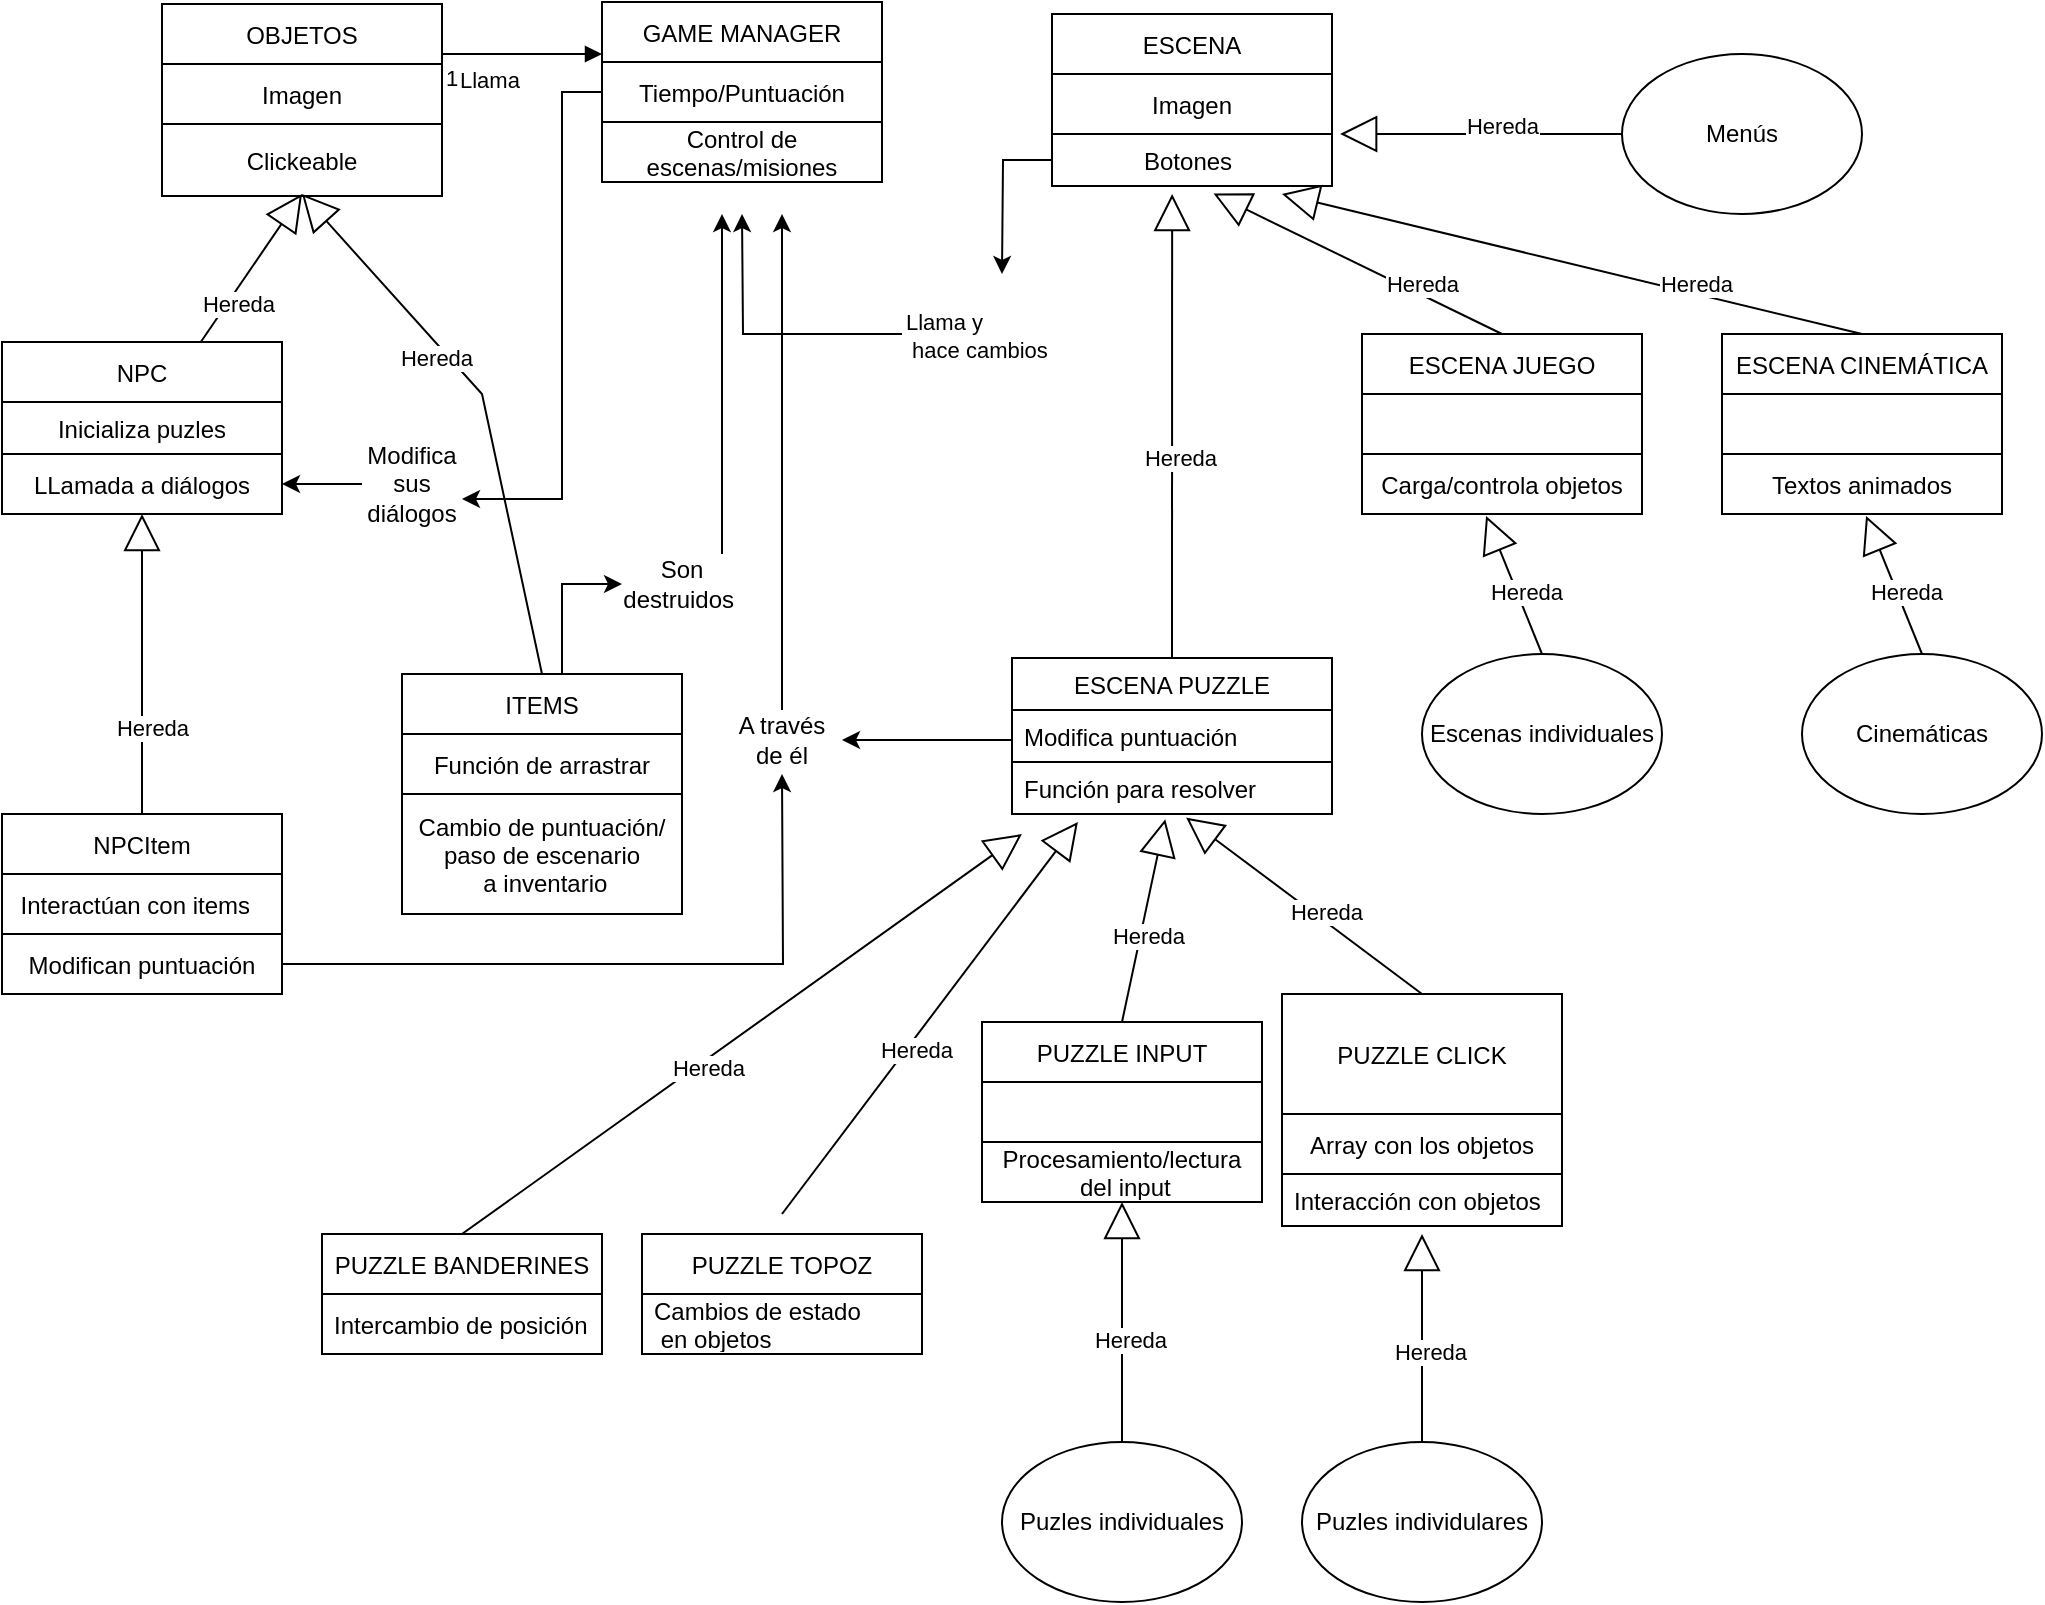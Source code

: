 <mxfile version="16.0.0" type="device"><diagram id="DGmw9K7GIaKPzrlbkwIC" name="Page-1"><mxGraphModel dx="1422" dy="794" grid="1" gridSize="10" guides="1" tooltips="1" connect="1" arrows="1" fold="1" page="1" pageScale="1" pageWidth="1600" pageHeight="900" math="0" shadow="0"><root><mxCell id="0"/><mxCell id="1" parent="0"/><mxCell id="qrfRz9lv0cAQo2jDePgL-1" value="OBJETOS" style="swimlane;fontStyle=0;childLayout=stackLayout;horizontal=1;startSize=30;horizontalStack=0;resizeParent=1;resizeParentMax=0;resizeLast=0;collapsible=1;marginBottom=0;" parent="1" vertex="1"><mxGeometry x="540" y="745" width="140" height="96" as="geometry"/></mxCell><mxCell id="qrfRz9lv0cAQo2jDePgL-3" value="Imagen" style="text;strokeColor=none;fillColor=none;align=center;verticalAlign=middle;spacingLeft=4;spacingRight=4;overflow=hidden;points=[[0,0.5],[1,0.5]];portConstraint=eastwest;rotatable=0;" parent="qrfRz9lv0cAQo2jDePgL-1" vertex="1"><mxGeometry y="30" width="140" height="30" as="geometry"/></mxCell><mxCell id="QToZWzW9HsHZbET4avzT-18" value="Clickeable" style="text;strokeColor=default;fillColor=none;align=center;verticalAlign=middle;spacingLeft=4;spacingRight=4;overflow=hidden;rotatable=0;points=[[0,0.5],[1,0.5]];portConstraint=eastwest;" parent="qrfRz9lv0cAQo2jDePgL-1" vertex="1"><mxGeometry y="60" width="140" height="36" as="geometry"/></mxCell><mxCell id="4qA1METVeUb-P-oUadDd-20" style="edgeStyle=orthogonalEdgeStyle;rounded=0;orthogonalLoop=1;jettySize=auto;html=1;entryX=0;entryY=0.5;entryDx=0;entryDy=0;" parent="1" source="qrfRz9lv0cAQo2jDePgL-8" target="4qA1METVeUb-P-oUadDd-19" edge="1"><mxGeometry relative="1" as="geometry"><Array as="points"><mxPoint x="740" y="1035"/></Array></mxGeometry></mxCell><mxCell id="qrfRz9lv0cAQo2jDePgL-8" value="ITEMS" style="swimlane;fontStyle=0;childLayout=stackLayout;horizontal=1;startSize=30;horizontalStack=0;resizeParent=1;resizeParentMax=0;resizeLast=0;collapsible=1;marginBottom=0;" parent="1" vertex="1"><mxGeometry x="660" y="1080" width="140" height="120" as="geometry"/></mxCell><mxCell id="qrfRz9lv0cAQo2jDePgL-9" value="Función de arrastrar" style="text;strokeColor=default;fillColor=none;align=center;verticalAlign=middle;spacingLeft=4;spacingRight=4;overflow=hidden;points=[[0,0.5],[1,0.5]];portConstraint=eastwest;rotatable=0;" parent="qrfRz9lv0cAQo2jDePgL-8" vertex="1"><mxGeometry y="30" width="140" height="30" as="geometry"/></mxCell><mxCell id="qrfRz9lv0cAQo2jDePgL-10" value="Cambio de puntuación/&#10;paso de escenario&#10; a inventario" style="text;strokeColor=none;fillColor=none;align=center;verticalAlign=middle;spacingLeft=4;spacingRight=4;overflow=hidden;points=[[0,0.5],[1,0.5]];portConstraint=eastwest;rotatable=0;" parent="qrfRz9lv0cAQo2jDePgL-8" vertex="1"><mxGeometry y="60" width="140" height="60" as="geometry"/></mxCell><mxCell id="4qA1METVeUb-P-oUadDd-47" style="edgeStyle=orthogonalEdgeStyle;rounded=0;orthogonalLoop=1;jettySize=auto;html=1;entryX=1;entryY=0.75;entryDx=0;entryDy=0;" parent="1" source="qrfRz9lv0cAQo2jDePgL-12" target="4qA1METVeUb-P-oUadDd-34" edge="1"><mxGeometry relative="1" as="geometry"><Array as="points"><mxPoint x="740" y="789"/><mxPoint x="740" y="993"/></Array></mxGeometry></mxCell><mxCell id="qrfRz9lv0cAQo2jDePgL-12" value="GAME MANAGER" style="swimlane;fontStyle=0;childLayout=stackLayout;horizontal=1;startSize=30;horizontalStack=0;resizeParent=1;resizeParentMax=0;resizeLast=0;collapsible=1;marginBottom=0;" parent="1" vertex="1"><mxGeometry x="760" y="744" width="140" height="90" as="geometry"><mxRectangle x="540" y="20" width="130" height="30" as="alternateBounds"/></mxGeometry></mxCell><mxCell id="qrfRz9lv0cAQo2jDePgL-15" value="Tiempo/Puntuación" style="text;strokeColor=none;fillColor=none;align=center;verticalAlign=middle;spacingLeft=4;spacingRight=4;overflow=hidden;points=[[0,0.5],[1,0.5]];portConstraint=eastwest;rotatable=0;" parent="qrfRz9lv0cAQo2jDePgL-12" vertex="1"><mxGeometry y="30" width="140" height="30" as="geometry"/></mxCell><mxCell id="qrfRz9lv0cAQo2jDePgL-13" value="Control de&#10;escenas/misiones" style="text;strokeColor=default;fillColor=none;align=center;verticalAlign=middle;spacingLeft=4;spacingRight=4;overflow=hidden;points=[[0,0.5],[1,0.5]];portConstraint=eastwest;rotatable=0;" parent="qrfRz9lv0cAQo2jDePgL-12" vertex="1"><mxGeometry y="60" width="140" height="30" as="geometry"/></mxCell><mxCell id="qrfRz9lv0cAQo2jDePgL-16" value="ESCENA" style="swimlane;fontStyle=0;childLayout=stackLayout;horizontal=1;startSize=30;horizontalStack=0;resizeParent=1;resizeParentMax=0;resizeLast=0;collapsible=1;marginBottom=0;" parent="1" vertex="1"><mxGeometry x="985" y="750" width="140" height="86" as="geometry"/></mxCell><mxCell id="qrfRz9lv0cAQo2jDePgL-17" value="Imagen" style="text;strokeColor=none;fillColor=none;align=center;verticalAlign=middle;spacingLeft=4;spacingRight=4;overflow=hidden;points=[[0,0.5],[1,0.5]];portConstraint=eastwest;rotatable=0;" parent="qrfRz9lv0cAQo2jDePgL-16" vertex="1"><mxGeometry y="30" width="140" height="30" as="geometry"/></mxCell><mxCell id="QToZWzW9HsHZbET4avzT-53" value="            Botones" style="text;strokeColor=default;fillColor=none;align=left;verticalAlign=top;spacingLeft=4;spacingRight=4;overflow=hidden;rotatable=0;points=[[0,0.5],[1,0.5]];portConstraint=eastwest;" parent="qrfRz9lv0cAQo2jDePgL-16" vertex="1"><mxGeometry y="60" width="140" height="26" as="geometry"/></mxCell><mxCell id="qrfRz9lv0cAQo2jDePgL-22" value="ESCENA JUEGO" style="swimlane;fontStyle=0;childLayout=stackLayout;horizontal=1;startSize=30;horizontalStack=0;resizeParent=1;resizeParentMax=0;resizeLast=0;collapsible=1;marginBottom=0;" parent="1" vertex="1"><mxGeometry x="1140" y="910" width="140" height="90" as="geometry"/></mxCell><mxCell id="qrfRz9lv0cAQo2jDePgL-23" value="  " style="text;strokeColor=default;fillColor=none;align=center;verticalAlign=middle;spacingLeft=4;spacingRight=4;overflow=hidden;points=[[0,0.5],[1,0.5]];portConstraint=eastwest;rotatable=0;" parent="qrfRz9lv0cAQo2jDePgL-22" vertex="1"><mxGeometry y="30" width="140" height="30" as="geometry"/></mxCell><mxCell id="qrfRz9lv0cAQo2jDePgL-24" value="Carga/controla objetos" style="text;strokeColor=none;fillColor=none;align=center;verticalAlign=middle;spacingLeft=4;spacingRight=4;overflow=hidden;points=[[0,0.5],[1,0.5]];portConstraint=eastwest;rotatable=0;" parent="qrfRz9lv0cAQo2jDePgL-22" vertex="1"><mxGeometry y="60" width="140" height="30" as="geometry"/></mxCell><mxCell id="qrfRz9lv0cAQo2jDePgL-25" value="PUZZLE INPUT" style="swimlane;fontStyle=0;childLayout=stackLayout;horizontal=1;startSize=30;horizontalStack=0;resizeParent=1;resizeParentMax=0;resizeLast=0;collapsible=1;marginBottom=0;" parent="1" vertex="1"><mxGeometry x="950" y="1254" width="140" height="90" as="geometry"/></mxCell><mxCell id="qrfRz9lv0cAQo2jDePgL-26" value="  " style="text;strokeColor=default;fillColor=none;align=left;verticalAlign=middle;spacingLeft=4;spacingRight=4;overflow=hidden;points=[[0,0.5],[1,0.5]];portConstraint=eastwest;rotatable=0;" parent="qrfRz9lv0cAQo2jDePgL-25" vertex="1"><mxGeometry y="30" width="140" height="30" as="geometry"/></mxCell><mxCell id="qrfRz9lv0cAQo2jDePgL-27" value="Procesamiento/lectura&#10; del input" style="text;strokeColor=none;fillColor=none;align=center;verticalAlign=middle;spacingLeft=4;spacingRight=4;overflow=hidden;points=[[0,0.5],[1,0.5]];portConstraint=eastwest;rotatable=0;" parent="qrfRz9lv0cAQo2jDePgL-25" vertex="1"><mxGeometry y="60" width="140" height="30" as="geometry"/></mxCell><mxCell id="qrfRz9lv0cAQo2jDePgL-33" value="PUZZLE CLICK" style="swimlane;fontStyle=0;childLayout=stackLayout;horizontal=1;startSize=60;horizontalStack=0;resizeParent=1;resizeParentMax=0;resizeLast=0;collapsible=1;marginBottom=0;" parent="1" vertex="1"><mxGeometry x="1100" y="1240" width="140" height="116" as="geometry"/></mxCell><mxCell id="qrfRz9lv0cAQo2jDePgL-34" value="Array con los objetos" style="text;strokeColor=default;fillColor=none;align=center;verticalAlign=middle;spacingLeft=4;spacingRight=4;overflow=hidden;points=[[0,0.5],[1,0.5]];portConstraint=eastwest;rotatable=0;" parent="qrfRz9lv0cAQo2jDePgL-33" vertex="1"><mxGeometry y="60" width="140" height="30" as="geometry"/></mxCell><mxCell id="QToZWzW9HsHZbET4avzT-44" value="Interacción con objetos" style="text;strokeColor=none;fillColor=none;align=left;verticalAlign=top;spacingLeft=4;spacingRight=4;overflow=hidden;rotatable=0;points=[[0,0.5],[1,0.5]];portConstraint=eastwest;" parent="qrfRz9lv0cAQo2jDePgL-33" vertex="1"><mxGeometry y="90" width="140" height="26" as="geometry"/></mxCell><mxCell id="QToZWzW9HsHZbET4avzT-2" value="NPC" style="swimlane;fontStyle=0;childLayout=stackLayout;horizontal=1;startSize=30;horizontalStack=0;resizeParent=1;resizeParentMax=0;resizeLast=0;collapsible=1;marginBottom=0;" parent="1" vertex="1"><mxGeometry x="460" y="914" width="140" height="86" as="geometry"><mxRectangle x="90" y="910" width="150" height="30" as="alternateBounds"/></mxGeometry></mxCell><mxCell id="QToZWzW9HsHZbET4avzT-46" value="Inicializa puzles" style="text;strokeColor=none;fillColor=none;align=center;verticalAlign=top;spacingLeft=4;spacingRight=4;overflow=hidden;rotatable=0;points=[[0,0.5],[1,0.5]];portConstraint=eastwest;" parent="QToZWzW9HsHZbET4avzT-2" vertex="1"><mxGeometry y="30" width="140" height="26" as="geometry"/></mxCell><mxCell id="QToZWzW9HsHZbET4avzT-3" value="LLamada a diálogos" style="text;strokeColor=default;fillColor=none;align=center;verticalAlign=middle;spacingLeft=4;spacingRight=4;overflow=hidden;points=[[0,0.5],[1,0.5]];portConstraint=eastwest;rotatable=0;" parent="QToZWzW9HsHZbET4avzT-2" vertex="1"><mxGeometry y="56" width="140" height="30" as="geometry"/></mxCell><mxCell id="QToZWzW9HsHZbET4avzT-15" value="Llama" style="endArrow=block;endFill=1;html=1;edgeStyle=orthogonalEdgeStyle;align=left;verticalAlign=top;rounded=0;exitX=1;exitY=0.5;exitDx=0;exitDy=0;" parent="1" source="qrfRz9lv0cAQo2jDePgL-3" edge="1"><mxGeometry x="-0.471" relative="1" as="geometry"><mxPoint x="760" y="1044" as="sourcePoint"/><mxPoint x="760" y="770" as="targetPoint"/><Array as="points"><mxPoint x="680" y="770"/></Array><mxPoint as="offset"/></mxGeometry></mxCell><mxCell id="QToZWzW9HsHZbET4avzT-16" value="1" style="edgeLabel;resizable=0;html=1;align=left;verticalAlign=bottom;" parent="QToZWzW9HsHZbET4avzT-15" connectable="0" vertex="1"><mxGeometry x="-1" relative="1" as="geometry"/></mxCell><mxCell id="QToZWzW9HsHZbET4avzT-26" value="Hereda" style="endArrow=block;endSize=16;endFill=0;html=1;rounded=0;exitX=0.5;exitY=0;exitDx=0;exitDy=0;" parent="1" source="qrfRz9lv0cAQo2jDePgL-8" edge="1"><mxGeometry x="0.238" y="5" width="160" relative="1" as="geometry"><mxPoint x="530" y="1134" as="sourcePoint"/><mxPoint x="610" y="840" as="targetPoint"/><mxPoint as="offset"/><Array as="points"><mxPoint x="700" y="940"/></Array></mxGeometry></mxCell><mxCell id="QToZWzW9HsHZbET4avzT-33" value="Hereda" style="endArrow=block;endSize=16;endFill=0;html=1;rounded=0;exitX=0.5;exitY=0;exitDx=0;exitDy=0;entryX=0.577;entryY=1.146;entryDx=0;entryDy=0;entryPerimeter=0;" parent="1" source="qrfRz9lv0cAQo2jDePgL-22" target="QToZWzW9HsHZbET4avzT-53" edge="1"><mxGeometry x="-0.418" y="-5" width="160" relative="1" as="geometry"><mxPoint x="740" y="1134" as="sourcePoint"/><mxPoint x="620" y="976.01" as="targetPoint"/><mxPoint as="offset"/></mxGeometry></mxCell><mxCell id="QToZWzW9HsHZbET4avzT-37" value="ESCENA PUZZLE" style="swimlane;fontStyle=0;align=center;verticalAlign=top;childLayout=stackLayout;horizontal=1;startSize=26;horizontalStack=0;resizeParent=1;resizeParentMax=0;resizeLast=0;collapsible=1;marginBottom=0;strokeColor=default;fillColor=none;" parent="1" vertex="1"><mxGeometry x="965" y="1072" width="160" height="78" as="geometry"/></mxCell><mxCell id="QToZWzW9HsHZbET4avzT-58" value="Modifica puntuación" style="text;strokeColor=default;fillColor=none;align=left;verticalAlign=top;spacingLeft=4;spacingRight=4;overflow=hidden;rotatable=0;points=[[0,0.5],[1,0.5]];portConstraint=eastwest;" parent="QToZWzW9HsHZbET4avzT-37" vertex="1"><mxGeometry y="26" width="160" height="26" as="geometry"/></mxCell><mxCell id="QToZWzW9HsHZbET4avzT-38" value="Función para resolver" style="text;strokeColor=none;fillColor=none;align=left;verticalAlign=top;spacingLeft=4;spacingRight=4;overflow=hidden;rotatable=0;points=[[0,0.5],[1,0.5]];portConstraint=eastwest;" parent="QToZWzW9HsHZbET4avzT-37" vertex="1"><mxGeometry y="52" width="160" height="26" as="geometry"/></mxCell><mxCell id="QToZWzW9HsHZbET4avzT-41" value="Hereda" style="endArrow=block;endSize=16;endFill=0;html=1;rounded=0;exitX=0.5;exitY=0;exitDx=0;exitDy=0;entryX=0.429;entryY=1.154;entryDx=0;entryDy=0;entryPerimeter=0;" parent="1" source="QToZWzW9HsHZbET4avzT-37" target="QToZWzW9HsHZbET4avzT-53" edge="1"><mxGeometry x="-0.139" y="-4" width="160" relative="1" as="geometry"><mxPoint x="1010" y="954" as="sourcePoint"/><mxPoint x="1045" y="760" as="targetPoint"/><mxPoint as="offset"/></mxGeometry></mxCell><mxCell id="QToZWzW9HsHZbET4avzT-52" value="Hereda" style="endArrow=block;endSize=16;endFill=0;html=1;rounded=0;" parent="1" source="QToZWzW9HsHZbET4avzT-2" edge="1"><mxGeometry x="-0.418" y="-5" width="160" relative="1" as="geometry"><mxPoint x="680" y="1173" as="sourcePoint"/><mxPoint x="610" y="840" as="targetPoint"/><mxPoint as="offset"/></mxGeometry></mxCell><mxCell id="QToZWzW9HsHZbET4avzT-59" value="Hereda" style="endArrow=block;endSize=16;endFill=0;html=1;rounded=0;exitX=0.5;exitY=0;exitDx=0;exitDy=0;entryX=0.479;entryY=1.1;entryDx=0;entryDy=0;entryPerimeter=0;" parent="1" source="qrfRz9lv0cAQo2jDePgL-25" target="QToZWzW9HsHZbET4avzT-38" edge="1"><mxGeometry x="-0.139" y="-4" width="160" relative="1" as="geometry"><mxPoint x="1055" y="1082" as="sourcePoint"/><mxPoint x="1050" y="1184" as="targetPoint"/><mxPoint as="offset"/></mxGeometry></mxCell><mxCell id="QToZWzW9HsHZbET4avzT-60" value="Hereda" style="endArrow=block;endSize=16;endFill=0;html=1;rounded=0;entryX=0.544;entryY=1.069;entryDx=0;entryDy=0;entryPerimeter=0;exitX=0.5;exitY=0;exitDx=0;exitDy=0;" parent="1" source="qrfRz9lv0cAQo2jDePgL-33" target="QToZWzW9HsHZbET4avzT-38" edge="1"><mxGeometry x="-0.139" y="-4" width="160" relative="1" as="geometry"><mxPoint x="950" y="1264" as="sourcePoint"/><mxPoint x="1051.64" y="1162.6" as="targetPoint"/><mxPoint as="offset"/></mxGeometry></mxCell><mxCell id="gY_pJ6OisgMeV_vmFaXO-5" value="NPCItem" style="swimlane;fontStyle=0;childLayout=stackLayout;horizontal=1;startSize=30;horizontalStack=0;resizeParent=1;resizeParentMax=0;resizeLast=0;collapsible=1;marginBottom=0;" parent="1" vertex="1"><mxGeometry x="460" y="1150" width="140" height="90" as="geometry"><mxRectangle y="1120" width="60" height="30" as="alternateBounds"/></mxGeometry></mxCell><mxCell id="gY_pJ6OisgMeV_vmFaXO-6" value="Interactúan con items  " style="text;strokeColor=default;fillColor=none;align=center;verticalAlign=middle;spacingLeft=4;spacingRight=4;overflow=hidden;points=[[0,0.5],[1,0.5]];portConstraint=eastwest;rotatable=0;" parent="gY_pJ6OisgMeV_vmFaXO-5" vertex="1"><mxGeometry y="30" width="140" height="30" as="geometry"/></mxCell><mxCell id="gY_pJ6OisgMeV_vmFaXO-7" value="Modifican puntuación" style="text;strokeColor=none;fillColor=none;align=center;verticalAlign=middle;spacingLeft=4;spacingRight=4;overflow=hidden;points=[[0,0.5],[1,0.5]];portConstraint=eastwest;rotatable=0;" parent="gY_pJ6OisgMeV_vmFaXO-5" vertex="1"><mxGeometry y="60" width="140" height="30" as="geometry"/></mxCell><mxCell id="gY_pJ6OisgMeV_vmFaXO-8" value="Hereda" style="endArrow=block;endSize=16;endFill=0;html=1;rounded=0;exitX=0.5;exitY=0;exitDx=0;exitDy=0;" parent="1" source="gY_pJ6OisgMeV_vmFaXO-5" edge="1"><mxGeometry x="-0.418" y="-5" width="160" relative="1" as="geometry"><mxPoint x="460" y="1150.0" as="sourcePoint"/><mxPoint x="530" y="1000" as="targetPoint"/><mxPoint as="offset"/><Array as="points"><mxPoint x="530" y="1070"/></Array></mxGeometry></mxCell><mxCell id="ndbLDowGH9MQ-oMjrlJf-7" style="edgeStyle=orthogonalEdgeStyle;rounded=0;orthogonalLoop=1;jettySize=auto;html=1;" parent="1" source="ndbLDowGH9MQ-oMjrlJf-2" edge="1"><mxGeometry relative="1" as="geometry"><mxPoint x="830" y="850" as="targetPoint"/></mxGeometry></mxCell><mxCell id="ndbLDowGH9MQ-oMjrlJf-2" value="&lt;span style=&quot;color: rgb(0, 0, 0); font-family: helvetica; font-size: 11px; font-style: normal; font-weight: 400; letter-spacing: normal; text-align: left; text-indent: 0px; text-transform: none; word-spacing: 0px; background-color: rgb(255, 255, 255); display: inline; float: none;&quot;&gt;Llama y&lt;/span&gt;&lt;br style=&quot;color: rgb(0, 0, 0); font-family: helvetica; font-size: 11px; font-style: normal; font-weight: 400; letter-spacing: normal; text-align: left; text-indent: 0px; text-transform: none; word-spacing: 0px;&quot;&gt;&lt;span style=&quot;color: rgb(0, 0, 0); font-family: helvetica; font-size: 11px; font-style: normal; font-weight: 400; letter-spacing: normal; text-align: left; text-indent: 0px; text-transform: none; word-spacing: 0px; background-color: rgb(255, 255, 255); display: inline; float: none;&quot;&gt;&amp;nbsp;hace cambios&lt;/span&gt;" style="text;whiteSpace=wrap;html=1;" parent="1" vertex="1"><mxGeometry x="910" y="890" width="100" height="40" as="geometry"/></mxCell><mxCell id="ndbLDowGH9MQ-oMjrlJf-6" style="edgeStyle=orthogonalEdgeStyle;rounded=0;orthogonalLoop=1;jettySize=auto;html=1;" parent="1" source="QToZWzW9HsHZbET4avzT-53" edge="1"><mxGeometry relative="1" as="geometry"><mxPoint x="960" y="880" as="targetPoint"/></mxGeometry></mxCell><mxCell id="4qA1METVeUb-P-oUadDd-1" value="Puzles individulares" style="ellipse;whiteSpace=wrap;html=1;align=center;" parent="1" vertex="1"><mxGeometry x="1110" y="1464" width="120" height="80" as="geometry"/></mxCell><mxCell id="4qA1METVeUb-P-oUadDd-5" value="Hereda" style="endArrow=block;endSize=16;endFill=0;html=1;rounded=0;entryX=0.5;entryY=1.154;entryDx=0;entryDy=0;entryPerimeter=0;exitX=0.5;exitY=0;exitDx=0;exitDy=0;" parent="1" source="4qA1METVeUb-P-oUadDd-1" target="QToZWzW9HsHZbET4avzT-44" edge="1"><mxGeometry x="-0.139" y="-4" width="160" relative="1" as="geometry"><mxPoint x="1167.96" y="1468.21" as="sourcePoint"/><mxPoint x="1050" y="1380.004" as="targetPoint"/><mxPoint as="offset"/></mxGeometry></mxCell><mxCell id="4qA1METVeUb-P-oUadDd-6" value="Puzles individuales" style="ellipse;whiteSpace=wrap;html=1;align=center;" parent="1" vertex="1"><mxGeometry x="960" y="1464" width="120" height="80" as="geometry"/></mxCell><mxCell id="4qA1METVeUb-P-oUadDd-7" value="Hereda" style="endArrow=block;endSize=16;endFill=0;html=1;rounded=0;entryX=0.5;entryY=1.154;entryDx=0;entryDy=0;entryPerimeter=0;exitX=0.5;exitY=0;exitDx=0;exitDy=0;" parent="1" source="4qA1METVeUb-P-oUadDd-6" edge="1"><mxGeometry x="-0.139" y="-4" width="160" relative="1" as="geometry"><mxPoint x="1017.96" y="1452.21" as="sourcePoint"/><mxPoint x="1020" y="1344.004" as="targetPoint"/><mxPoint as="offset"/></mxGeometry></mxCell><mxCell id="4qA1METVeUb-P-oUadDd-10" value="Escenas individuales" style="ellipse;whiteSpace=wrap;html=1;align=center;" parent="1" vertex="1"><mxGeometry x="1170" y="1070" width="120" height="80" as="geometry"/></mxCell><mxCell id="4qA1METVeUb-P-oUadDd-11" value="Hereda" style="endArrow=block;endSize=16;endFill=0;html=1;rounded=0;entryX=0.443;entryY=1.033;entryDx=0;entryDy=0;entryPerimeter=0;exitX=0.5;exitY=0;exitDx=0;exitDy=0;" parent="1" source="4qA1METVeUb-P-oUadDd-10" target="qrfRz9lv0cAQo2jDePgL-24" edge="1"><mxGeometry x="-0.139" y="-4" width="160" relative="1" as="geometry"><mxPoint x="1317.96" y="1108.21" as="sourcePoint"/><mxPoint x="1320" y="1000.004" as="targetPoint"/><mxPoint as="offset"/></mxGeometry></mxCell><mxCell id="4qA1METVeUb-P-oUadDd-21" style="edgeStyle=orthogonalEdgeStyle;rounded=0;orthogonalLoop=1;jettySize=auto;html=1;" parent="1" source="4qA1METVeUb-P-oUadDd-19" edge="1"><mxGeometry relative="1" as="geometry"><mxPoint x="820" y="850" as="targetPoint"/><Array as="points"><mxPoint x="820" y="980"/><mxPoint x="820" y="980"/></Array></mxGeometry></mxCell><mxCell id="4qA1METVeUb-P-oUadDd-19" value="Son destruidos&amp;nbsp;" style="text;html=1;strokeColor=none;fillColor=none;align=center;verticalAlign=middle;whiteSpace=wrap;rounded=0;" parent="1" vertex="1"><mxGeometry x="770" y="1020" width="60" height="30" as="geometry"/></mxCell><mxCell id="4qA1METVeUb-P-oUadDd-25" style="edgeStyle=orthogonalEdgeStyle;rounded=0;orthogonalLoop=1;jettySize=auto;html=1;" parent="1" source="4qA1METVeUb-P-oUadDd-23" edge="1"><mxGeometry relative="1" as="geometry"><mxPoint x="850" y="850" as="targetPoint"/></mxGeometry></mxCell><mxCell id="4qA1METVeUb-P-oUadDd-30" style="edgeStyle=orthogonalEdgeStyle;rounded=0;orthogonalLoop=1;jettySize=auto;html=1;entryX=1;entryY=0.5;entryDx=0;entryDy=0;" parent="1" source="QToZWzW9HsHZbET4avzT-58" target="4qA1METVeUb-P-oUadDd-23" edge="1"><mxGeometry relative="1" as="geometry"><Array as="points"><mxPoint x="940" y="1113"/><mxPoint x="940" y="1113"/></Array></mxGeometry></mxCell><mxCell id="4qA1METVeUb-P-oUadDd-23" value="A través de él" style="text;html=1;strokeColor=none;fillColor=none;align=center;verticalAlign=middle;whiteSpace=wrap;rounded=0;" parent="1" vertex="1"><mxGeometry x="820" y="1098" width="60" height="30" as="geometry"/></mxCell><mxCell id="4qA1METVeUb-P-oUadDd-33" style="edgeStyle=orthogonalEdgeStyle;rounded=0;orthogonalLoop=1;jettySize=auto;html=1;" parent="1" source="gY_pJ6OisgMeV_vmFaXO-7" edge="1"><mxGeometry relative="1" as="geometry"><mxPoint x="850" y="1130" as="targetPoint"/></mxGeometry></mxCell><mxCell id="4qA1METVeUb-P-oUadDd-46" style="edgeStyle=orthogonalEdgeStyle;rounded=0;orthogonalLoop=1;jettySize=auto;html=1;" parent="1" source="4qA1METVeUb-P-oUadDd-34" target="QToZWzW9HsHZbET4avzT-3" edge="1"><mxGeometry relative="1" as="geometry"/></mxCell><mxCell id="4qA1METVeUb-P-oUadDd-34" value="Modifica sus diálogos" style="text;html=1;strokeColor=none;fillColor=none;align=center;verticalAlign=middle;whiteSpace=wrap;rounded=0;" parent="1" vertex="1"><mxGeometry x="640" y="970" width="50" height="30" as="geometry"/></mxCell><mxCell id="4qA1METVeUb-P-oUadDd-37" value="PUZZLE TOPOZ" style="swimlane;fontStyle=0;childLayout=stackLayout;horizontal=1;startSize=30;horizontalStack=0;resizeParent=1;resizeParentMax=0;resizeLast=0;collapsible=1;marginBottom=0;" parent="1" vertex="1"><mxGeometry x="780" y="1360" width="140" height="60" as="geometry"/></mxCell><mxCell id="4qA1METVeUb-P-oUadDd-38" value="Cambios de estado&#10; en objetos" style="text;strokeColor=default;fillColor=none;align=left;verticalAlign=middle;spacingLeft=4;spacingRight=4;overflow=hidden;points=[[0,0.5],[1,0.5]];portConstraint=eastwest;rotatable=0;" parent="4qA1METVeUb-P-oUadDd-37" vertex="1"><mxGeometry y="30" width="140" height="30" as="geometry"/></mxCell><mxCell id="4qA1METVeUb-P-oUadDd-40" value="PUZZLE BANDERINES" style="swimlane;fontStyle=0;childLayout=stackLayout;horizontal=1;startSize=30;horizontalStack=0;resizeParent=1;resizeParentMax=0;resizeLast=0;collapsible=1;marginBottom=0;" parent="1" vertex="1"><mxGeometry x="620" y="1360" width="140" height="60" as="geometry"/></mxCell><mxCell id="4qA1METVeUb-P-oUadDd-41" value="Intercambio de posición" style="text;strokeColor=default;fillColor=none;align=left;verticalAlign=middle;spacingLeft=4;spacingRight=4;overflow=hidden;points=[[0,0.5],[1,0.5]];portConstraint=eastwest;rotatable=0;" parent="4qA1METVeUb-P-oUadDd-40" vertex="1"><mxGeometry y="30" width="140" height="30" as="geometry"/></mxCell><mxCell id="4qA1METVeUb-P-oUadDd-42" value="Hereda" style="endArrow=block;endSize=16;endFill=0;html=1;rounded=0;entryX=0.206;entryY=1.154;entryDx=0;entryDy=0;entryPerimeter=0;" parent="1" target="QToZWzW9HsHZbET4avzT-38" edge="1"><mxGeometry x="-0.139" y="-4" width="160" relative="1" as="geometry"><mxPoint x="850" y="1350" as="sourcePoint"/><mxPoint x="920.0" y="1170" as="targetPoint"/><mxPoint as="offset"/></mxGeometry></mxCell><mxCell id="4qA1METVeUb-P-oUadDd-44" value="Hereda" style="endArrow=block;endSize=16;endFill=0;html=1;rounded=0;entryX=0.031;entryY=1.385;entryDx=0;entryDy=0;entryPerimeter=0;exitX=0.5;exitY=0;exitDx=0;exitDy=0;" parent="1" source="4qA1METVeUb-P-oUadDd-40" target="QToZWzW9HsHZbET4avzT-38" edge="1"><mxGeometry x="-0.139" y="-4" width="160" relative="1" as="geometry"><mxPoint x="860" y="1360" as="sourcePoint"/><mxPoint x="1007.96" y="1164.004" as="targetPoint"/><mxPoint as="offset"/></mxGeometry></mxCell><mxCell id="BDyru_M7IFKHJZ-_7lQi-4" value="ESCENA CINEMÁTICA" style="swimlane;fontStyle=0;childLayout=stackLayout;horizontal=1;startSize=30;horizontalStack=0;resizeParent=1;resizeParentMax=0;resizeLast=0;collapsible=1;marginBottom=0;" vertex="1" parent="1"><mxGeometry x="1320" y="910" width="140" height="90" as="geometry"/></mxCell><mxCell id="BDyru_M7IFKHJZ-_7lQi-5" value="  " style="text;strokeColor=default;fillColor=none;align=center;verticalAlign=middle;spacingLeft=4;spacingRight=4;overflow=hidden;points=[[0,0.5],[1,0.5]];portConstraint=eastwest;rotatable=0;" vertex="1" parent="BDyru_M7IFKHJZ-_7lQi-4"><mxGeometry y="30" width="140" height="30" as="geometry"/></mxCell><mxCell id="BDyru_M7IFKHJZ-_7lQi-6" value="Textos animados" style="text;strokeColor=none;fillColor=none;align=center;verticalAlign=middle;spacingLeft=4;spacingRight=4;overflow=hidden;points=[[0,0.5],[1,0.5]];portConstraint=eastwest;rotatable=0;" vertex="1" parent="BDyru_M7IFKHJZ-_7lQi-4"><mxGeometry y="60" width="140" height="30" as="geometry"/></mxCell><mxCell id="BDyru_M7IFKHJZ-_7lQi-7" value="Hereda" style="endArrow=block;endSize=16;endFill=0;html=1;rounded=0;exitX=0.5;exitY=0;exitDx=0;exitDy=0;" edge="1" parent="1" source="BDyru_M7IFKHJZ-_7lQi-4"><mxGeometry x="-0.418" y="-5" width="160" relative="1" as="geometry"><mxPoint x="1320" y="904.2" as="sourcePoint"/><mxPoint x="1100" y="840" as="targetPoint"/><mxPoint as="offset"/></mxGeometry></mxCell><mxCell id="BDyru_M7IFKHJZ-_7lQi-8" value="Cinemáticas" style="ellipse;whiteSpace=wrap;html=1;align=center;" vertex="1" parent="1"><mxGeometry x="1360" y="1070" width="120" height="80" as="geometry"/></mxCell><mxCell id="BDyru_M7IFKHJZ-_7lQi-9" value="Hereda" style="endArrow=block;endSize=16;endFill=0;html=1;rounded=0;entryX=0.443;entryY=1.033;entryDx=0;entryDy=0;entryPerimeter=0;exitX=0.5;exitY=0;exitDx=0;exitDy=0;" edge="1" parent="1" source="BDyru_M7IFKHJZ-_7lQi-8"><mxGeometry x="-0.139" y="-4" width="160" relative="1" as="geometry"><mxPoint x="1507.96" y="1108.21" as="sourcePoint"/><mxPoint x="1392.02" y="1000.99" as="targetPoint"/><mxPoint as="offset"/></mxGeometry></mxCell><mxCell id="BDyru_M7IFKHJZ-_7lQi-10" value="Menús" style="ellipse;whiteSpace=wrap;html=1;align=center;" vertex="1" parent="1"><mxGeometry x="1270" y="770" width="120" height="80" as="geometry"/></mxCell><mxCell id="BDyru_M7IFKHJZ-_7lQi-14" value="Hereda" style="endArrow=block;endSize=16;endFill=0;html=1;rounded=0;entryX=1.029;entryY=0;entryDx=0;entryDy=0;entryPerimeter=0;exitX=0;exitY=0.5;exitDx=0;exitDy=0;" edge="1" parent="1" source="BDyru_M7IFKHJZ-_7lQi-10" target="QToZWzW9HsHZbET4avzT-53"><mxGeometry x="-0.139" y="-4" width="160" relative="1" as="geometry"><mxPoint x="1200" y="810" as="sourcePoint"/><mxPoint x="1170" y="771.99" as="targetPoint"/><mxPoint as="offset"/></mxGeometry></mxCell></root></mxGraphModel></diagram></mxfile>